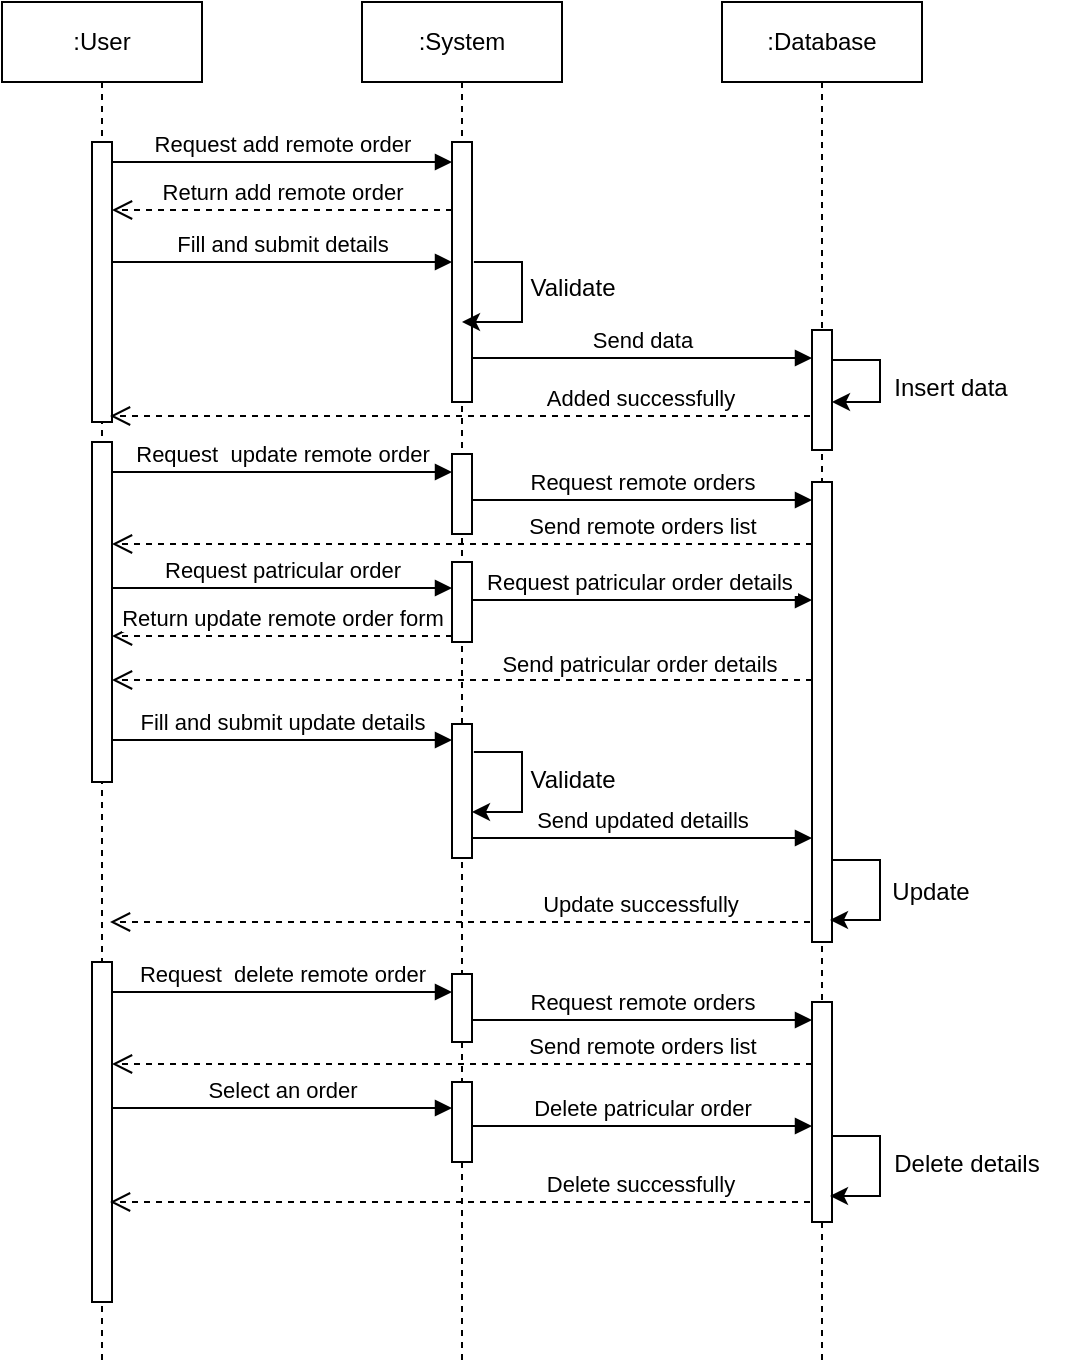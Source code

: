<mxfile version="22.0.0" type="device">
  <diagram name="Page-1" id="2YBvvXClWsGukQMizWep">
    <mxGraphModel dx="607" dy="314" grid="1" gridSize="10" guides="1" tooltips="1" connect="1" arrows="1" fold="1" page="1" pageScale="1" pageWidth="850" pageHeight="1100" math="0" shadow="0">
      <root>
        <mxCell id="0" />
        <mxCell id="1" parent="0" />
        <mxCell id="aM9ryv3xv72pqoxQDRHE-1" value=":User" style="shape=umlLifeline;perimeter=lifelinePerimeter;whiteSpace=wrap;html=1;container=0;dropTarget=0;collapsible=0;recursiveResize=0;outlineConnect=0;portConstraint=eastwest;newEdgeStyle={&quot;edgeStyle&quot;:&quot;elbowEdgeStyle&quot;,&quot;elbow&quot;:&quot;vertical&quot;,&quot;curved&quot;:0,&quot;rounded&quot;:0};" parent="1" vertex="1">
          <mxGeometry x="40" y="40" width="100" height="680" as="geometry" />
        </mxCell>
        <mxCell id="aM9ryv3xv72pqoxQDRHE-2" value="" style="html=1;points=[];perimeter=orthogonalPerimeter;outlineConnect=0;targetShapes=umlLifeline;portConstraint=eastwest;newEdgeStyle={&quot;edgeStyle&quot;:&quot;elbowEdgeStyle&quot;,&quot;elbow&quot;:&quot;vertical&quot;,&quot;curved&quot;:0,&quot;rounded&quot;:0};" parent="aM9ryv3xv72pqoxQDRHE-1" vertex="1">
          <mxGeometry x="45" y="70" width="10" height="140" as="geometry" />
        </mxCell>
        <mxCell id="aM9ryv3xv72pqoxQDRHE-5" value=":System" style="shape=umlLifeline;perimeter=lifelinePerimeter;whiteSpace=wrap;html=1;container=0;dropTarget=0;collapsible=0;recursiveResize=0;outlineConnect=0;portConstraint=eastwest;newEdgeStyle={&quot;edgeStyle&quot;:&quot;elbowEdgeStyle&quot;,&quot;elbow&quot;:&quot;vertical&quot;,&quot;curved&quot;:0,&quot;rounded&quot;:0};" parent="1" vertex="1">
          <mxGeometry x="220" y="40" width="100" height="680" as="geometry" />
        </mxCell>
        <mxCell id="aM9ryv3xv72pqoxQDRHE-6" value="" style="html=1;points=[];perimeter=orthogonalPerimeter;outlineConnect=0;targetShapes=umlLifeline;portConstraint=eastwest;newEdgeStyle={&quot;edgeStyle&quot;:&quot;elbowEdgeStyle&quot;,&quot;elbow&quot;:&quot;vertical&quot;,&quot;curved&quot;:0,&quot;rounded&quot;:0};" parent="aM9ryv3xv72pqoxQDRHE-5" vertex="1">
          <mxGeometry x="45" y="70" width="10" height="130" as="geometry" />
        </mxCell>
        <mxCell id="aM9ryv3xv72pqoxQDRHE-7" value="Request add remote order" style="html=1;verticalAlign=bottom;endArrow=block;edgeStyle=elbowEdgeStyle;elbow=horizontal;curved=0;rounded=0;" parent="1" source="aM9ryv3xv72pqoxQDRHE-2" target="aM9ryv3xv72pqoxQDRHE-6" edge="1">
          <mxGeometry relative="1" as="geometry">
            <mxPoint x="195" y="130" as="sourcePoint" />
            <Array as="points">
              <mxPoint x="180" y="120" />
            </Array>
          </mxGeometry>
        </mxCell>
        <mxCell id="xENhY5tNj3Xzj7cGjBOY-2" value=":Database" style="shape=umlLifeline;perimeter=lifelinePerimeter;whiteSpace=wrap;html=1;container=0;dropTarget=0;collapsible=0;recursiveResize=0;outlineConnect=0;portConstraint=eastwest;newEdgeStyle={&quot;edgeStyle&quot;:&quot;elbowEdgeStyle&quot;,&quot;elbow&quot;:&quot;vertical&quot;,&quot;curved&quot;:0,&quot;rounded&quot;:0};" parent="1" vertex="1">
          <mxGeometry x="400" y="40" width="100" height="680" as="geometry" />
        </mxCell>
        <mxCell id="xENhY5tNj3Xzj7cGjBOY-3" value="" style="html=1;points=[];perimeter=orthogonalPerimeter;outlineConnect=0;targetShapes=umlLifeline;portConstraint=eastwest;newEdgeStyle={&quot;edgeStyle&quot;:&quot;elbowEdgeStyle&quot;,&quot;elbow&quot;:&quot;vertical&quot;,&quot;curved&quot;:0,&quot;rounded&quot;:0};" parent="xENhY5tNj3Xzj7cGjBOY-2" vertex="1">
          <mxGeometry x="45" y="164" width="10" height="60" as="geometry" />
        </mxCell>
        <mxCell id="xENhY5tNj3Xzj7cGjBOY-4" value="Return add remote order" style="html=1;verticalAlign=bottom;endArrow=open;dashed=1;endSize=8;edgeStyle=elbowEdgeStyle;elbow=vertical;curved=0;rounded=0;" parent="1" edge="1">
          <mxGeometry relative="1" as="geometry">
            <mxPoint x="95" y="144" as="targetPoint" />
            <Array as="points">
              <mxPoint x="190" y="144" />
            </Array>
            <mxPoint x="265" y="144" as="sourcePoint" />
          </mxGeometry>
        </mxCell>
        <mxCell id="xENhY5tNj3Xzj7cGjBOY-5" value="Fill and submit details" style="html=1;verticalAlign=bottom;endArrow=block;edgeStyle=elbowEdgeStyle;elbow=vertical;curved=0;rounded=0;" parent="1" edge="1">
          <mxGeometry relative="1" as="geometry">
            <mxPoint x="95" y="170" as="sourcePoint" />
            <Array as="points">
              <mxPoint x="180" y="170" />
            </Array>
            <mxPoint x="265" y="170" as="targetPoint" />
          </mxGeometry>
        </mxCell>
        <mxCell id="xENhY5tNj3Xzj7cGjBOY-6" value="" style="endArrow=classic;html=1;rounded=0;" parent="1" target="aM9ryv3xv72pqoxQDRHE-5" edge="1">
          <mxGeometry width="50" height="50" relative="1" as="geometry">
            <mxPoint x="275.929" y="170" as="sourcePoint" />
            <mxPoint x="330" y="220" as="targetPoint" />
            <Array as="points">
              <mxPoint x="300" y="170" />
              <mxPoint x="300" y="200" />
            </Array>
          </mxGeometry>
        </mxCell>
        <mxCell id="xENhY5tNj3Xzj7cGjBOY-7" value="Validate" style="text;html=1;align=center;verticalAlign=middle;resizable=0;points=[];autosize=1;strokeColor=none;fillColor=none;" parent="1" vertex="1">
          <mxGeometry x="290" y="168" width="70" height="30" as="geometry" />
        </mxCell>
        <mxCell id="xENhY5tNj3Xzj7cGjBOY-8" value="Send data" style="html=1;verticalAlign=bottom;endArrow=block;edgeStyle=elbowEdgeStyle;elbow=vertical;curved=0;rounded=0;" parent="1" edge="1">
          <mxGeometry relative="1" as="geometry">
            <mxPoint x="275" y="218" as="sourcePoint" />
            <Array as="points">
              <mxPoint x="360" y="218" />
            </Array>
            <mxPoint x="445" y="218" as="targetPoint" />
          </mxGeometry>
        </mxCell>
        <mxCell id="xENhY5tNj3Xzj7cGjBOY-9" value="" style="html=1;points=[];perimeter=orthogonalPerimeter;outlineConnect=0;targetShapes=umlLifeline;portConstraint=eastwest;newEdgeStyle={&quot;edgeStyle&quot;:&quot;elbowEdgeStyle&quot;,&quot;elbow&quot;:&quot;vertical&quot;,&quot;curved&quot;:0,&quot;rounded&quot;:0};" parent="1" vertex="1">
          <mxGeometry x="85" y="260" width="10" height="170" as="geometry" />
        </mxCell>
        <mxCell id="xENhY5tNj3Xzj7cGjBOY-10" value="" style="html=1;points=[];perimeter=orthogonalPerimeter;outlineConnect=0;targetShapes=umlLifeline;portConstraint=eastwest;newEdgeStyle={&quot;edgeStyle&quot;:&quot;elbowEdgeStyle&quot;,&quot;elbow&quot;:&quot;vertical&quot;,&quot;curved&quot;:0,&quot;rounded&quot;:0};" parent="1" vertex="1">
          <mxGeometry x="265" y="266" width="10" height="40" as="geometry" />
        </mxCell>
        <mxCell id="xENhY5tNj3Xzj7cGjBOY-11" value="Request&amp;nbsp; update remote order" style="html=1;verticalAlign=bottom;endArrow=block;edgeStyle=elbowEdgeStyle;elbow=vertical;curved=0;rounded=0;" parent="1" edge="1">
          <mxGeometry relative="1" as="geometry">
            <mxPoint x="95" y="275" as="sourcePoint" />
            <Array as="points">
              <mxPoint x="180" y="275" />
            </Array>
            <mxPoint x="265" y="275" as="targetPoint" />
          </mxGeometry>
        </mxCell>
        <mxCell id="xENhY5tNj3Xzj7cGjBOY-12" value="" style="html=1;points=[];perimeter=orthogonalPerimeter;outlineConnect=0;targetShapes=umlLifeline;portConstraint=eastwest;newEdgeStyle={&quot;edgeStyle&quot;:&quot;elbowEdgeStyle&quot;,&quot;elbow&quot;:&quot;vertical&quot;,&quot;curved&quot;:0,&quot;rounded&quot;:0};" parent="1" vertex="1">
          <mxGeometry x="445" y="280" width="10" height="230" as="geometry" />
        </mxCell>
        <mxCell id="xENhY5tNj3Xzj7cGjBOY-13" value="Return update remote order form" style="html=1;verticalAlign=bottom;endArrow=open;dashed=1;endSize=8;edgeStyle=elbowEdgeStyle;elbow=vertical;curved=0;rounded=0;" parent="1" edge="1">
          <mxGeometry relative="1" as="geometry">
            <mxPoint x="95" y="357" as="targetPoint" />
            <Array as="points">
              <mxPoint x="190" y="357" />
            </Array>
            <mxPoint x="265" y="357" as="sourcePoint" />
          </mxGeometry>
        </mxCell>
        <mxCell id="xENhY5tNj3Xzj7cGjBOY-14" value="Fill and submit update details" style="html=1;verticalAlign=bottom;endArrow=block;edgeStyle=elbowEdgeStyle;elbow=vertical;curved=0;rounded=0;" parent="1" edge="1">
          <mxGeometry relative="1" as="geometry">
            <mxPoint x="95" y="409" as="sourcePoint" />
            <Array as="points">
              <mxPoint x="180" y="409" />
            </Array>
            <mxPoint x="265" y="409" as="targetPoint" />
          </mxGeometry>
        </mxCell>
        <mxCell id="xENhY5tNj3Xzj7cGjBOY-15" value="" style="endArrow=classic;html=1;rounded=0;" parent="1" edge="1">
          <mxGeometry width="50" height="50" relative="1" as="geometry">
            <mxPoint x="275.929" y="415" as="sourcePoint" />
            <mxPoint x="275.0" y="445" as="targetPoint" />
            <Array as="points">
              <mxPoint x="300" y="415" />
              <mxPoint x="300" y="445" />
            </Array>
          </mxGeometry>
        </mxCell>
        <mxCell id="xENhY5tNj3Xzj7cGjBOY-16" value="Validate" style="text;html=1;align=center;verticalAlign=middle;resizable=0;points=[];autosize=1;strokeColor=none;fillColor=none;" parent="1" vertex="1">
          <mxGeometry x="290" y="414" width="70" height="30" as="geometry" />
        </mxCell>
        <mxCell id="xENhY5tNj3Xzj7cGjBOY-19" value="" style="endArrow=classic;html=1;rounded=0;" parent="1" edge="1">
          <mxGeometry width="50" height="50" relative="1" as="geometry">
            <mxPoint x="454.929" y="469" as="sourcePoint" />
            <mxPoint x="454" y="499" as="targetPoint" />
            <Array as="points">
              <mxPoint x="479" y="469" />
              <mxPoint x="479" y="499" />
            </Array>
          </mxGeometry>
        </mxCell>
        <mxCell id="xENhY5tNj3Xzj7cGjBOY-20" value="Update" style="text;html=1;align=center;verticalAlign=middle;resizable=0;points=[];autosize=1;strokeColor=none;fillColor=none;" parent="1" vertex="1">
          <mxGeometry x="474" y="470" width="60" height="30" as="geometry" />
        </mxCell>
        <mxCell id="KE-mL2BSJ963tJkiToLp-1" value="" style="endArrow=classic;html=1;rounded=0;" edge="1" parent="1" target="xENhY5tNj3Xzj7cGjBOY-3">
          <mxGeometry width="50" height="50" relative="1" as="geometry">
            <mxPoint x="454.929" y="219" as="sourcePoint" />
            <mxPoint x="454" y="249" as="targetPoint" />
            <Array as="points">
              <mxPoint x="479" y="219" />
              <mxPoint x="479" y="240" />
            </Array>
          </mxGeometry>
        </mxCell>
        <mxCell id="KE-mL2BSJ963tJkiToLp-2" value="Insert data" style="text;html=1;align=center;verticalAlign=middle;resizable=0;points=[];autosize=1;strokeColor=none;fillColor=none;" vertex="1" parent="1">
          <mxGeometry x="474" y="218" width="80" height="30" as="geometry" />
        </mxCell>
        <mxCell id="KE-mL2BSJ963tJkiToLp-3" value="Request remote orders" style="html=1;verticalAlign=bottom;endArrow=block;edgeStyle=elbowEdgeStyle;elbow=vertical;curved=0;rounded=0;" edge="1" parent="1">
          <mxGeometry relative="1" as="geometry">
            <mxPoint x="275" y="289" as="sourcePoint" />
            <Array as="points">
              <mxPoint x="360" y="289" />
            </Array>
            <mxPoint x="445" y="289" as="targetPoint" />
          </mxGeometry>
        </mxCell>
        <mxCell id="KE-mL2BSJ963tJkiToLp-4" value="Send remote orders list" style="html=1;verticalAlign=bottom;endArrow=open;dashed=1;endSize=8;edgeStyle=elbowEdgeStyle;elbow=vertical;curved=0;rounded=0;" edge="1" parent="1" target="xENhY5tNj3Xzj7cGjBOY-9">
          <mxGeometry x="-0.514" relative="1" as="geometry">
            <mxPoint x="275" y="311" as="targetPoint" />
            <Array as="points">
              <mxPoint x="370" y="311" />
            </Array>
            <mxPoint x="445" y="311" as="sourcePoint" />
            <mxPoint as="offset" />
          </mxGeometry>
        </mxCell>
        <mxCell id="KE-mL2BSJ963tJkiToLp-5" value="" style="html=1;points=[];perimeter=orthogonalPerimeter;outlineConnect=0;targetShapes=umlLifeline;portConstraint=eastwest;newEdgeStyle={&quot;edgeStyle&quot;:&quot;elbowEdgeStyle&quot;,&quot;elbow&quot;:&quot;vertical&quot;,&quot;curved&quot;:0,&quot;rounded&quot;:0};" vertex="1" parent="1">
          <mxGeometry x="265" y="320" width="10" height="40" as="geometry" />
        </mxCell>
        <mxCell id="KE-mL2BSJ963tJkiToLp-6" value="Request patricular order" style="html=1;verticalAlign=bottom;endArrow=block;edgeStyle=elbowEdgeStyle;elbow=vertical;curved=0;rounded=0;" edge="1" parent="1">
          <mxGeometry relative="1" as="geometry">
            <mxPoint x="95" y="333" as="sourcePoint" />
            <Array as="points">
              <mxPoint x="180" y="333" />
            </Array>
            <mxPoint x="265" y="333" as="targetPoint" />
          </mxGeometry>
        </mxCell>
        <mxCell id="KE-mL2BSJ963tJkiToLp-7" value="Request patricular order details&amp;nbsp;" style="html=1;verticalAlign=bottom;endArrow=block;edgeStyle=elbowEdgeStyle;elbow=vertical;curved=0;rounded=0;" edge="1" parent="1">
          <mxGeometry relative="1" as="geometry">
            <mxPoint x="275" y="339" as="sourcePoint" />
            <Array as="points">
              <mxPoint x="360" y="339" />
            </Array>
            <mxPoint x="445" y="339" as="targetPoint" />
          </mxGeometry>
        </mxCell>
        <mxCell id="KE-mL2BSJ963tJkiToLp-8" value="Send patricular order details&amp;nbsp;" style="html=1;verticalAlign=bottom;endArrow=open;dashed=1;endSize=8;edgeStyle=elbowEdgeStyle;elbow=horizontal;curved=0;rounded=0;" edge="1" parent="1">
          <mxGeometry x="-0.514" y="1" relative="1" as="geometry">
            <mxPoint x="95" y="379" as="targetPoint" />
            <Array as="points">
              <mxPoint x="370" y="379" />
            </Array>
            <mxPoint x="445" y="379" as="sourcePoint" />
            <mxPoint as="offset" />
          </mxGeometry>
        </mxCell>
        <mxCell id="KE-mL2BSJ963tJkiToLp-9" value="" style="html=1;points=[];perimeter=orthogonalPerimeter;outlineConnect=0;targetShapes=umlLifeline;portConstraint=eastwest;newEdgeStyle={&quot;edgeStyle&quot;:&quot;elbowEdgeStyle&quot;,&quot;elbow&quot;:&quot;vertical&quot;,&quot;curved&quot;:0,&quot;rounded&quot;:0};" vertex="1" parent="1">
          <mxGeometry x="265" y="401" width="10" height="67" as="geometry" />
        </mxCell>
        <mxCell id="KE-mL2BSJ963tJkiToLp-10" value="Send updated detaills" style="html=1;verticalAlign=bottom;endArrow=block;edgeStyle=elbowEdgeStyle;elbow=vertical;curved=0;rounded=0;" edge="1" parent="1">
          <mxGeometry relative="1" as="geometry">
            <mxPoint x="275" y="458" as="sourcePoint" />
            <Array as="points">
              <mxPoint x="365" y="458" />
            </Array>
            <mxPoint as="offset" />
            <mxPoint x="445" y="458" as="targetPoint" />
          </mxGeometry>
        </mxCell>
        <mxCell id="KE-mL2BSJ963tJkiToLp-11" value="" style="html=1;points=[];perimeter=orthogonalPerimeter;outlineConnect=0;targetShapes=umlLifeline;portConstraint=eastwest;newEdgeStyle={&quot;edgeStyle&quot;:&quot;elbowEdgeStyle&quot;,&quot;elbow&quot;:&quot;vertical&quot;,&quot;curved&quot;:0,&quot;rounded&quot;:0};" vertex="1" parent="1">
          <mxGeometry x="85" y="520" width="10" height="170" as="geometry" />
        </mxCell>
        <mxCell id="KE-mL2BSJ963tJkiToLp-12" value="" style="html=1;points=[];perimeter=orthogonalPerimeter;outlineConnect=0;targetShapes=umlLifeline;portConstraint=eastwest;newEdgeStyle={&quot;edgeStyle&quot;:&quot;elbowEdgeStyle&quot;,&quot;elbow&quot;:&quot;vertical&quot;,&quot;curved&quot;:0,&quot;rounded&quot;:0};" vertex="1" parent="1">
          <mxGeometry x="265" y="526" width="10" height="34" as="geometry" />
        </mxCell>
        <mxCell id="KE-mL2BSJ963tJkiToLp-13" value="Request&amp;nbsp; delete remote order" style="html=1;verticalAlign=bottom;endArrow=block;edgeStyle=elbowEdgeStyle;elbow=vertical;curved=0;rounded=0;" edge="1" parent="1">
          <mxGeometry relative="1" as="geometry">
            <mxPoint x="95" y="535" as="sourcePoint" />
            <Array as="points">
              <mxPoint x="180" y="535" />
            </Array>
            <mxPoint x="265" y="535" as="targetPoint" />
          </mxGeometry>
        </mxCell>
        <mxCell id="KE-mL2BSJ963tJkiToLp-14" value="" style="html=1;points=[];perimeter=orthogonalPerimeter;outlineConnect=0;targetShapes=umlLifeline;portConstraint=eastwest;newEdgeStyle={&quot;edgeStyle&quot;:&quot;elbowEdgeStyle&quot;,&quot;elbow&quot;:&quot;vertical&quot;,&quot;curved&quot;:0,&quot;rounded&quot;:0};" vertex="1" parent="1">
          <mxGeometry x="445" y="540" width="10" height="110" as="geometry" />
        </mxCell>
        <mxCell id="KE-mL2BSJ963tJkiToLp-21" value="Request remote orders" style="html=1;verticalAlign=bottom;endArrow=block;edgeStyle=elbowEdgeStyle;elbow=vertical;curved=0;rounded=0;" edge="1" parent="1">
          <mxGeometry relative="1" as="geometry">
            <mxPoint x="275" y="549" as="sourcePoint" />
            <Array as="points">
              <mxPoint x="360" y="549" />
            </Array>
            <mxPoint x="445" y="549" as="targetPoint" />
          </mxGeometry>
        </mxCell>
        <mxCell id="KE-mL2BSJ963tJkiToLp-22" value="Send remote orders list" style="html=1;verticalAlign=bottom;endArrow=open;dashed=1;endSize=8;edgeStyle=elbowEdgeStyle;elbow=vertical;curved=0;rounded=0;" edge="1" parent="1" target="KE-mL2BSJ963tJkiToLp-11">
          <mxGeometry x="-0.514" relative="1" as="geometry">
            <mxPoint x="275" y="571" as="targetPoint" />
            <Array as="points">
              <mxPoint x="370" y="571" />
            </Array>
            <mxPoint x="445" y="571" as="sourcePoint" />
            <mxPoint as="offset" />
          </mxGeometry>
        </mxCell>
        <mxCell id="KE-mL2BSJ963tJkiToLp-23" value="" style="html=1;points=[];perimeter=orthogonalPerimeter;outlineConnect=0;targetShapes=umlLifeline;portConstraint=eastwest;newEdgeStyle={&quot;edgeStyle&quot;:&quot;elbowEdgeStyle&quot;,&quot;elbow&quot;:&quot;vertical&quot;,&quot;curved&quot;:0,&quot;rounded&quot;:0};" vertex="1" parent="1">
          <mxGeometry x="265" y="580" width="10" height="40" as="geometry" />
        </mxCell>
        <mxCell id="KE-mL2BSJ963tJkiToLp-24" value="Select an order" style="html=1;verticalAlign=bottom;endArrow=block;edgeStyle=elbowEdgeStyle;elbow=vertical;curved=0;rounded=0;" edge="1" parent="1">
          <mxGeometry relative="1" as="geometry">
            <mxPoint x="95" y="593" as="sourcePoint" />
            <Array as="points">
              <mxPoint x="180" y="593" />
            </Array>
            <mxPoint x="265" y="593" as="targetPoint" />
          </mxGeometry>
        </mxCell>
        <mxCell id="KE-mL2BSJ963tJkiToLp-25" value="Delete patricular order" style="html=1;verticalAlign=bottom;endArrow=block;edgeStyle=elbowEdgeStyle;elbow=vertical;curved=0;rounded=0;" edge="1" parent="1">
          <mxGeometry relative="1" as="geometry">
            <mxPoint x="275" y="602" as="sourcePoint" />
            <Array as="points">
              <mxPoint x="360" y="602" />
            </Array>
            <mxPoint x="445" y="602" as="targetPoint" />
          </mxGeometry>
        </mxCell>
        <mxCell id="KE-mL2BSJ963tJkiToLp-29" value="" style="endArrow=classic;html=1;rounded=0;" edge="1" parent="1">
          <mxGeometry width="50" height="50" relative="1" as="geometry">
            <mxPoint x="454.929" y="607" as="sourcePoint" />
            <mxPoint x="454" y="637" as="targetPoint" />
            <Array as="points">
              <mxPoint x="479" y="607" />
              <mxPoint x="479" y="637" />
            </Array>
          </mxGeometry>
        </mxCell>
        <mxCell id="KE-mL2BSJ963tJkiToLp-30" value="Delete details" style="text;html=1;align=center;verticalAlign=middle;resizable=0;points=[];autosize=1;strokeColor=none;fillColor=none;" vertex="1" parent="1">
          <mxGeometry x="472" y="606" width="100" height="30" as="geometry" />
        </mxCell>
        <mxCell id="KE-mL2BSJ963tJkiToLp-31" value="Delete successfully" style="html=1;verticalAlign=bottom;endArrow=open;dashed=1;endSize=8;edgeStyle=elbowEdgeStyle;elbow=vertical;curved=0;rounded=0;" edge="1" parent="1">
          <mxGeometry x="-0.514" relative="1" as="geometry">
            <mxPoint x="94" y="640" as="targetPoint" />
            <Array as="points">
              <mxPoint x="369" y="640" />
            </Array>
            <mxPoint x="444" y="640" as="sourcePoint" />
            <mxPoint as="offset" />
          </mxGeometry>
        </mxCell>
        <mxCell id="KE-mL2BSJ963tJkiToLp-32" value="Update successfully" style="html=1;verticalAlign=bottom;endArrow=open;dashed=1;endSize=8;edgeStyle=elbowEdgeStyle;elbow=vertical;curved=0;rounded=0;" edge="1" parent="1">
          <mxGeometry x="-0.514" relative="1" as="geometry">
            <mxPoint x="94" y="500" as="targetPoint" />
            <Array as="points">
              <mxPoint x="369" y="500" />
            </Array>
            <mxPoint x="444" y="500" as="sourcePoint" />
            <mxPoint as="offset" />
          </mxGeometry>
        </mxCell>
        <mxCell id="KE-mL2BSJ963tJkiToLp-33" value="Added successfully" style="html=1;verticalAlign=bottom;endArrow=open;dashed=1;endSize=8;edgeStyle=elbowEdgeStyle;elbow=vertical;curved=0;rounded=0;" edge="1" parent="1">
          <mxGeometry x="-0.514" relative="1" as="geometry">
            <mxPoint x="94" y="247" as="targetPoint" />
            <Array as="points">
              <mxPoint x="369" y="247" />
            </Array>
            <mxPoint x="444" y="247" as="sourcePoint" />
            <mxPoint as="offset" />
          </mxGeometry>
        </mxCell>
      </root>
    </mxGraphModel>
  </diagram>
</mxfile>
